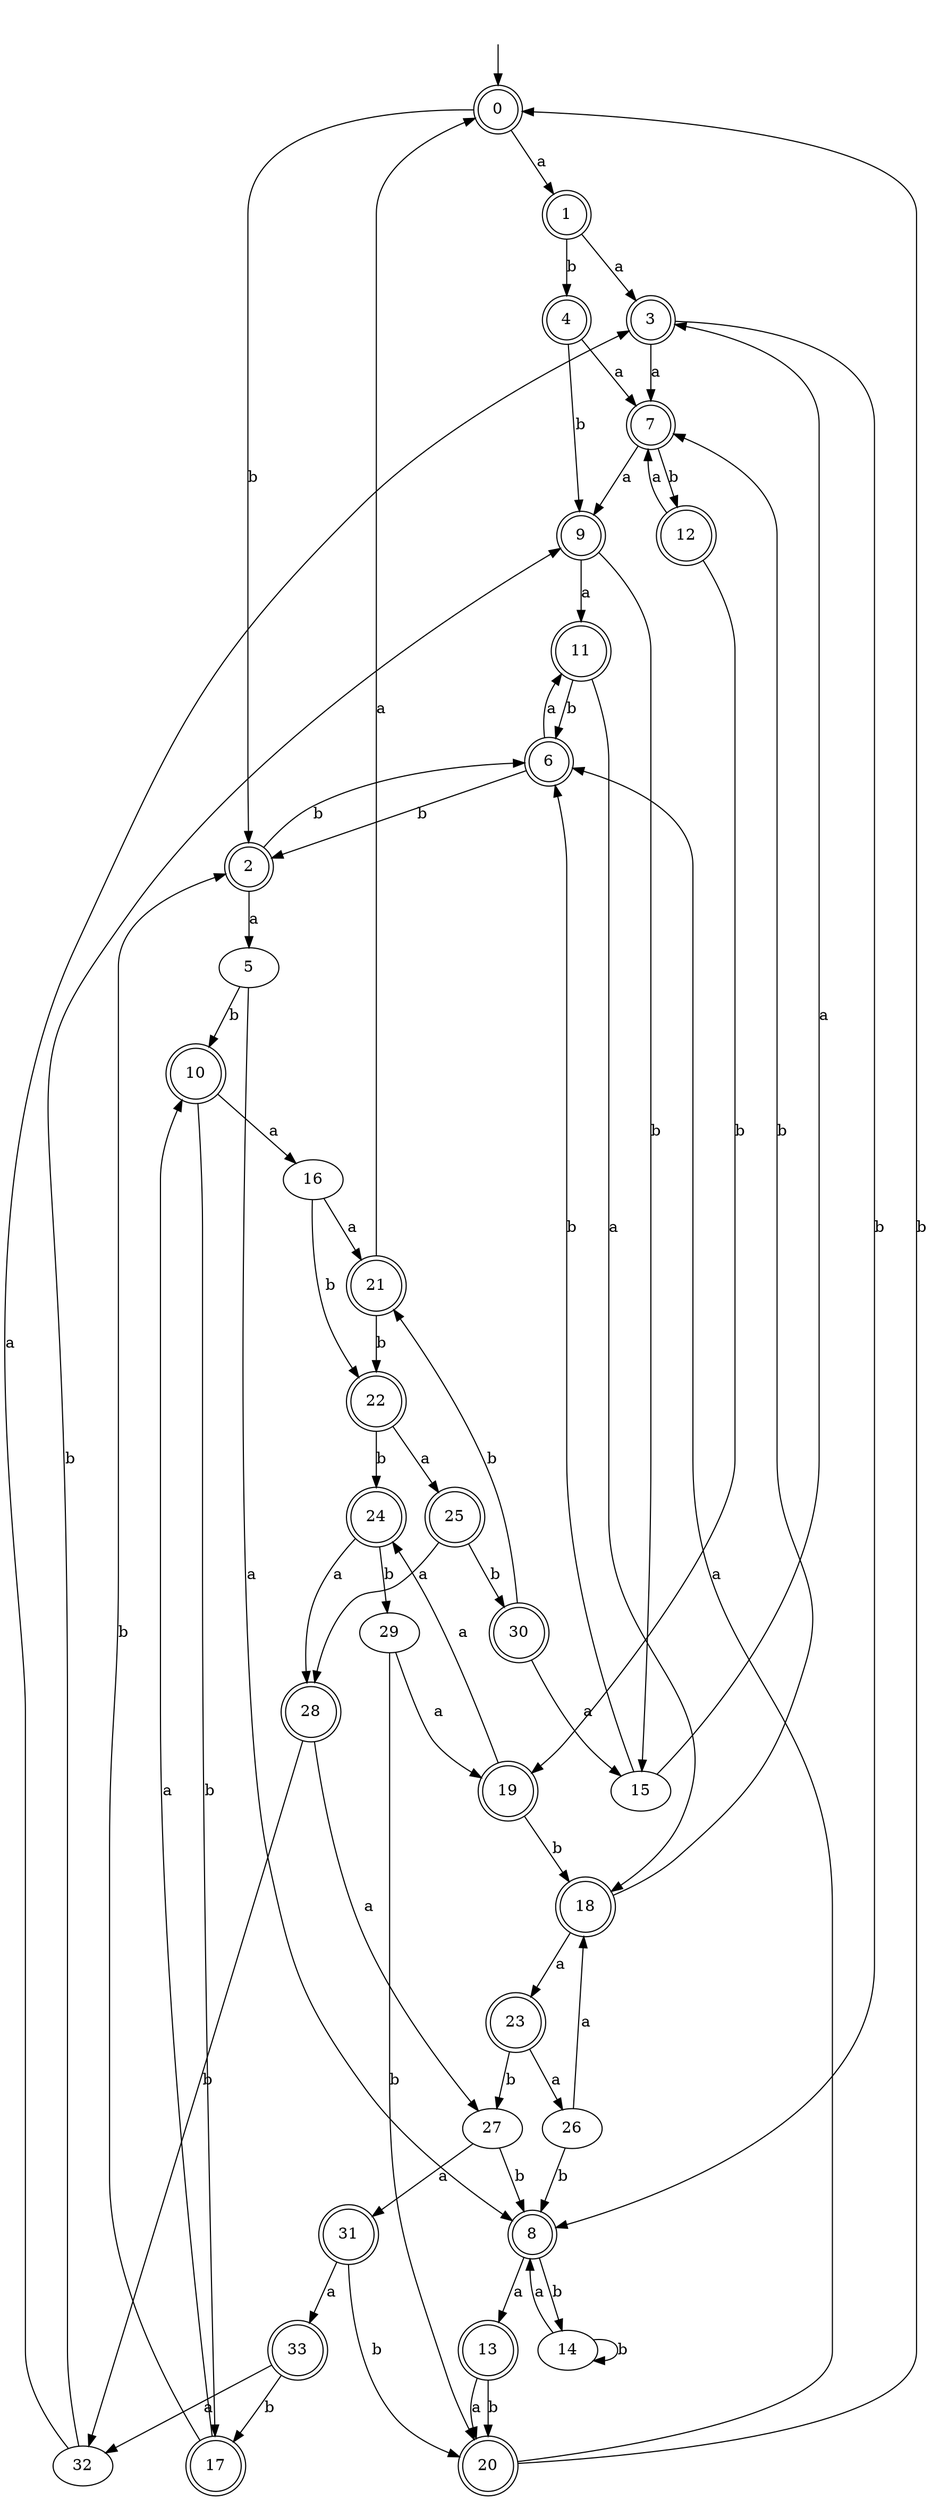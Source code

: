 digraph RandomDFA {
  __start0 [label="", shape=none];
  __start0 -> 0 [label=""];
  0 [shape=circle] [shape=doublecircle]
  0 -> 1 [label="a"]
  0 -> 2 [label="b"]
  1 [shape=doublecircle]
  1 -> 3 [label="a"]
  1 -> 4 [label="b"]
  2 [shape=doublecircle]
  2 -> 5 [label="a"]
  2 -> 6 [label="b"]
  3 [shape=doublecircle]
  3 -> 7 [label="a"]
  3 -> 8 [label="b"]
  4 [shape=doublecircle]
  4 -> 7 [label="a"]
  4 -> 9 [label="b"]
  5
  5 -> 8 [label="a"]
  5 -> 10 [label="b"]
  6 [shape=doublecircle]
  6 -> 11 [label="a"]
  6 -> 2 [label="b"]
  7 [shape=doublecircle]
  7 -> 9 [label="a"]
  7 -> 12 [label="b"]
  8 [shape=doublecircle]
  8 -> 13 [label="a"]
  8 -> 14 [label="b"]
  9 [shape=doublecircle]
  9 -> 11 [label="a"]
  9 -> 15 [label="b"]
  10 [shape=doublecircle]
  10 -> 16 [label="a"]
  10 -> 17 [label="b"]
  11 [shape=doublecircle]
  11 -> 18 [label="a"]
  11 -> 6 [label="b"]
  12 [shape=doublecircle]
  12 -> 7 [label="a"]
  12 -> 19 [label="b"]
  13 [shape=doublecircle]
  13 -> 20 [label="a"]
  13 -> 20 [label="b"]
  14
  14 -> 8 [label="a"]
  14 -> 14 [label="b"]
  15
  15 -> 3 [label="a"]
  15 -> 6 [label="b"]
  16
  16 -> 21 [label="a"]
  16 -> 22 [label="b"]
  17 [shape=doublecircle]
  17 -> 10 [label="a"]
  17 -> 2 [label="b"]
  18 [shape=doublecircle]
  18 -> 23 [label="a"]
  18 -> 7 [label="b"]
  19 [shape=doublecircle]
  19 -> 24 [label="a"]
  19 -> 18 [label="b"]
  20 [shape=doublecircle]
  20 -> 6 [label="a"]
  20 -> 0 [label="b"]
  21 [shape=doublecircle]
  21 -> 0 [label="a"]
  21 -> 22 [label="b"]
  22 [shape=doublecircle]
  22 -> 25 [label="a"]
  22 -> 24 [label="b"]
  23 [shape=doublecircle]
  23 -> 26 [label="a"]
  23 -> 27 [label="b"]
  24 [shape=doublecircle]
  24 -> 28 [label="a"]
  24 -> 29 [label="b"]
  25 [shape=doublecircle]
  25 -> 28 [label="a"]
  25 -> 30 [label="b"]
  26
  26 -> 18 [label="a"]
  26 -> 8 [label="b"]
  27
  27 -> 31 [label="a"]
  27 -> 8 [label="b"]
  28 [shape=doublecircle]
  28 -> 27 [label="a"]
  28 -> 32 [label="b"]
  29
  29 -> 19 [label="a"]
  29 -> 20 [label="b"]
  30 [shape=doublecircle]
  30 -> 15 [label="a"]
  30 -> 21 [label="b"]
  31 [shape=doublecircle]
  31 -> 33 [label="a"]
  31 -> 20 [label="b"]
  32
  32 -> 3 [label="a"]
  32 -> 9 [label="b"]
  33 [shape=doublecircle]
  33 -> 32 [label="a"]
  33 -> 17 [label="b"]
}
